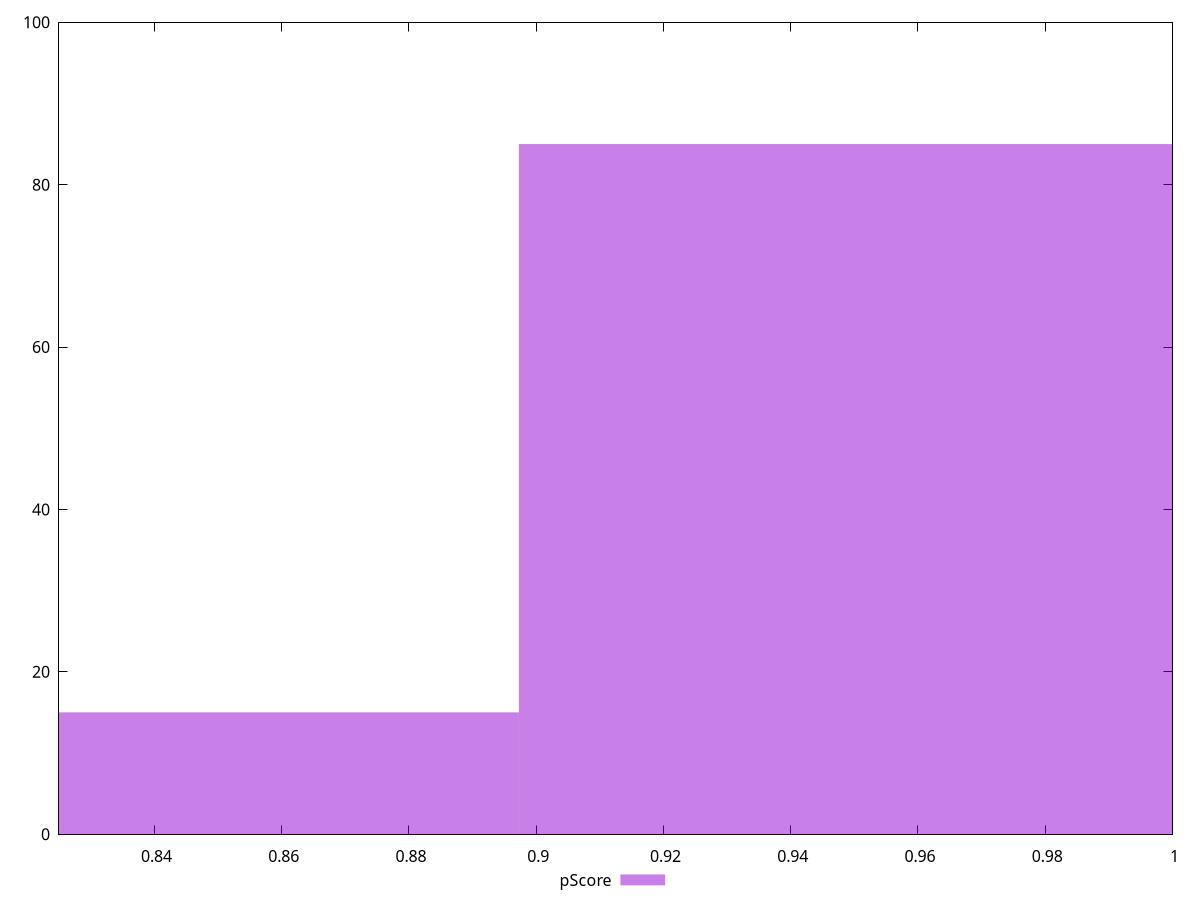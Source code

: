 reset

$pScore <<EOF
0.9500537597173506 85
0.8444922308598672 15
EOF

set key outside below
set boxwidth 0.1055615288574834
set xrange [0.825:1]
set yrange [0:100]
set trange [0:100]
set style fill transparent solid 0.5 noborder
set terminal svg size 640, 490 enhanced background rgb 'white'
set output "reports/report_00027_2021-02-24T12-40-31.850Z/unminified-javascript/samples/agenda/pScore/histogram.svg"

plot $pScore title "pScore" with boxes

reset
